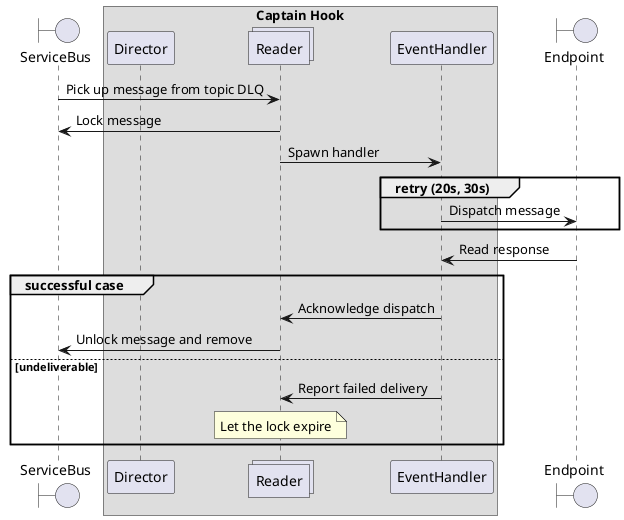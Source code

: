 @startuml
boundary Endpoint order 50
box "Captain Hook"
participant EventHandler order 40
collections Reader order 30
participant Director order 20
endbox
boundary ServiceBus order 10

ServiceBus -> Reader : Pick up message from topic DLQ
Reader -> ServiceBus : Lock message
Reader -> EventHandler : Spawn handler

group retry (20s, 30s)
  EventHandler -> Endpoint : Dispatch message
end
  Endpoint -> EventHandler : Read response

group successful case

    EventHandler -> Reader : Acknowledge dispatch
    Reader -> ServiceBus : Unlock message and remove
else undeliverable
   EventHandler -> Reader : Report failed delivery
   note over Reader : Let the lock expire
end
@enduml
